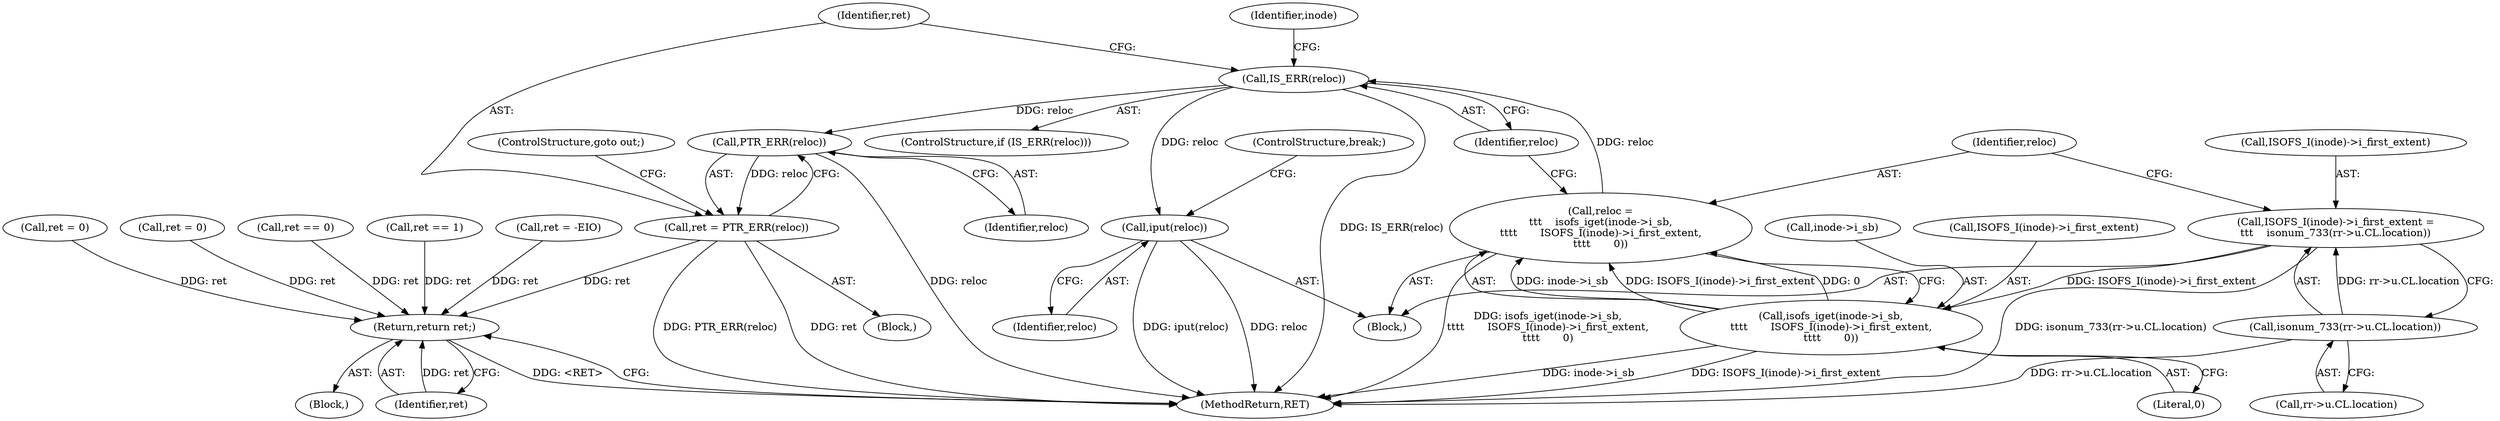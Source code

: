 digraph "0_linux_410dd3cf4c9b36f27ed4542ee18b1af5e68645a4_2@pointer" {
"1000766" [label="(Call,IS_ERR(reloc))"];
"1000754" [label="(Call,reloc =\n\t\t\t    isofs_iget(inode->i_sb,\n\t\t\t\t       ISOFS_I(inode)->i_first_extent,\n\t\t\t\t       0))"];
"1000756" [label="(Call,isofs_iget(inode->i_sb,\n\t\t\t\t       ISOFS_I(inode)->i_first_extent,\n\t\t\t\t       0))"];
"1000741" [label="(Call,ISOFS_I(inode)->i_first_extent =\n\t\t\t    isonum_733(rr->u.CL.location))"];
"1000746" [label="(Call,isonum_733(rr->u.CL.location))"];
"1000771" [label="(Call,PTR_ERR(reloc))"];
"1000769" [label="(Call,ret = PTR_ERR(reloc))"];
"1000974" [label="(Return,return ret;)"];
"1000842" [label="(Call,iput(reloc))"];
"1000977" [label="(Call,ret = -EIO)"];
"1000843" [label="(Identifier,reloc)"];
"1000842" [label="(Call,iput(reloc))"];
"1000127" [label="(Call,ret = 0)"];
"1000966" [label="(Call,ret = 0)"];
"1000765" [label="(ControlStructure,if (IS_ERR(reloc)))"];
"1000747" [label="(Call,rr->u.CL.location)"];
"1000975" [label="(Identifier,ret)"];
"1000982" [label="(MethodReturn,RET)"];
"1000958" [label="(Call,ret == 0)"];
"1000755" [label="(Identifier,reloc)"];
"1000757" [label="(Call,inode->i_sb)"];
"1000963" [label="(Call,ret == 1)"];
"1000115" [label="(Block,)"];
"1000768" [label="(Block,)"];
"1000760" [label="(Call,ISOFS_I(inode)->i_first_extent)"];
"1000754" [label="(Call,reloc =\n\t\t\t    isofs_iget(inode->i_sb,\n\t\t\t\t       ISOFS_I(inode)->i_first_extent,\n\t\t\t\t       0))"];
"1000773" [label="(ControlStructure,goto out;)"];
"1000771" [label="(Call,PTR_ERR(reloc))"];
"1000746" [label="(Call,isonum_733(rr->u.CL.location))"];
"1000741" [label="(Call,ISOFS_I(inode)->i_first_extent =\n\t\t\t    isonum_733(rr->u.CL.location))"];
"1000974" [label="(Return,return ret;)"];
"1000756" [label="(Call,isofs_iget(inode->i_sb,\n\t\t\t\t       ISOFS_I(inode)->i_first_extent,\n\t\t\t\t       0))"];
"1000230" [label="(Block,)"];
"1000776" [label="(Identifier,inode)"];
"1000742" [label="(Call,ISOFS_I(inode)->i_first_extent)"];
"1000769" [label="(Call,ret = PTR_ERR(reloc))"];
"1000767" [label="(Identifier,reloc)"];
"1000772" [label="(Identifier,reloc)"];
"1000770" [label="(Identifier,ret)"];
"1000764" [label="(Literal,0)"];
"1000766" [label="(Call,IS_ERR(reloc))"];
"1000844" [label="(ControlStructure,break;)"];
"1000766" -> "1000765"  [label="AST: "];
"1000766" -> "1000767"  [label="CFG: "];
"1000767" -> "1000766"  [label="AST: "];
"1000770" -> "1000766"  [label="CFG: "];
"1000776" -> "1000766"  [label="CFG: "];
"1000766" -> "1000982"  [label="DDG: IS_ERR(reloc)"];
"1000754" -> "1000766"  [label="DDG: reloc"];
"1000766" -> "1000771"  [label="DDG: reloc"];
"1000766" -> "1000842"  [label="DDG: reloc"];
"1000754" -> "1000230"  [label="AST: "];
"1000754" -> "1000756"  [label="CFG: "];
"1000755" -> "1000754"  [label="AST: "];
"1000756" -> "1000754"  [label="AST: "];
"1000767" -> "1000754"  [label="CFG: "];
"1000754" -> "1000982"  [label="DDG: isofs_iget(inode->i_sb,\n\t\t\t\t       ISOFS_I(inode)->i_first_extent,\n\t\t\t\t       0)"];
"1000756" -> "1000754"  [label="DDG: inode->i_sb"];
"1000756" -> "1000754"  [label="DDG: ISOFS_I(inode)->i_first_extent"];
"1000756" -> "1000754"  [label="DDG: 0"];
"1000756" -> "1000764"  [label="CFG: "];
"1000757" -> "1000756"  [label="AST: "];
"1000760" -> "1000756"  [label="AST: "];
"1000764" -> "1000756"  [label="AST: "];
"1000756" -> "1000982"  [label="DDG: inode->i_sb"];
"1000756" -> "1000982"  [label="DDG: ISOFS_I(inode)->i_first_extent"];
"1000741" -> "1000756"  [label="DDG: ISOFS_I(inode)->i_first_extent"];
"1000741" -> "1000230"  [label="AST: "];
"1000741" -> "1000746"  [label="CFG: "];
"1000742" -> "1000741"  [label="AST: "];
"1000746" -> "1000741"  [label="AST: "];
"1000755" -> "1000741"  [label="CFG: "];
"1000741" -> "1000982"  [label="DDG: isonum_733(rr->u.CL.location)"];
"1000746" -> "1000741"  [label="DDG: rr->u.CL.location"];
"1000746" -> "1000747"  [label="CFG: "];
"1000747" -> "1000746"  [label="AST: "];
"1000746" -> "1000982"  [label="DDG: rr->u.CL.location"];
"1000771" -> "1000769"  [label="AST: "];
"1000771" -> "1000772"  [label="CFG: "];
"1000772" -> "1000771"  [label="AST: "];
"1000769" -> "1000771"  [label="CFG: "];
"1000771" -> "1000982"  [label="DDG: reloc"];
"1000771" -> "1000769"  [label="DDG: reloc"];
"1000769" -> "1000768"  [label="AST: "];
"1000770" -> "1000769"  [label="AST: "];
"1000773" -> "1000769"  [label="CFG: "];
"1000769" -> "1000982"  [label="DDG: ret"];
"1000769" -> "1000982"  [label="DDG: PTR_ERR(reloc)"];
"1000769" -> "1000974"  [label="DDG: ret"];
"1000974" -> "1000115"  [label="AST: "];
"1000974" -> "1000975"  [label="CFG: "];
"1000975" -> "1000974"  [label="AST: "];
"1000982" -> "1000974"  [label="CFG: "];
"1000974" -> "1000982"  [label="DDG: <RET>"];
"1000975" -> "1000974"  [label="DDG: ret"];
"1000963" -> "1000974"  [label="DDG: ret"];
"1000966" -> "1000974"  [label="DDG: ret"];
"1000977" -> "1000974"  [label="DDG: ret"];
"1000127" -> "1000974"  [label="DDG: ret"];
"1000958" -> "1000974"  [label="DDG: ret"];
"1000842" -> "1000230"  [label="AST: "];
"1000842" -> "1000843"  [label="CFG: "];
"1000843" -> "1000842"  [label="AST: "];
"1000844" -> "1000842"  [label="CFG: "];
"1000842" -> "1000982"  [label="DDG: reloc"];
"1000842" -> "1000982"  [label="DDG: iput(reloc)"];
}
